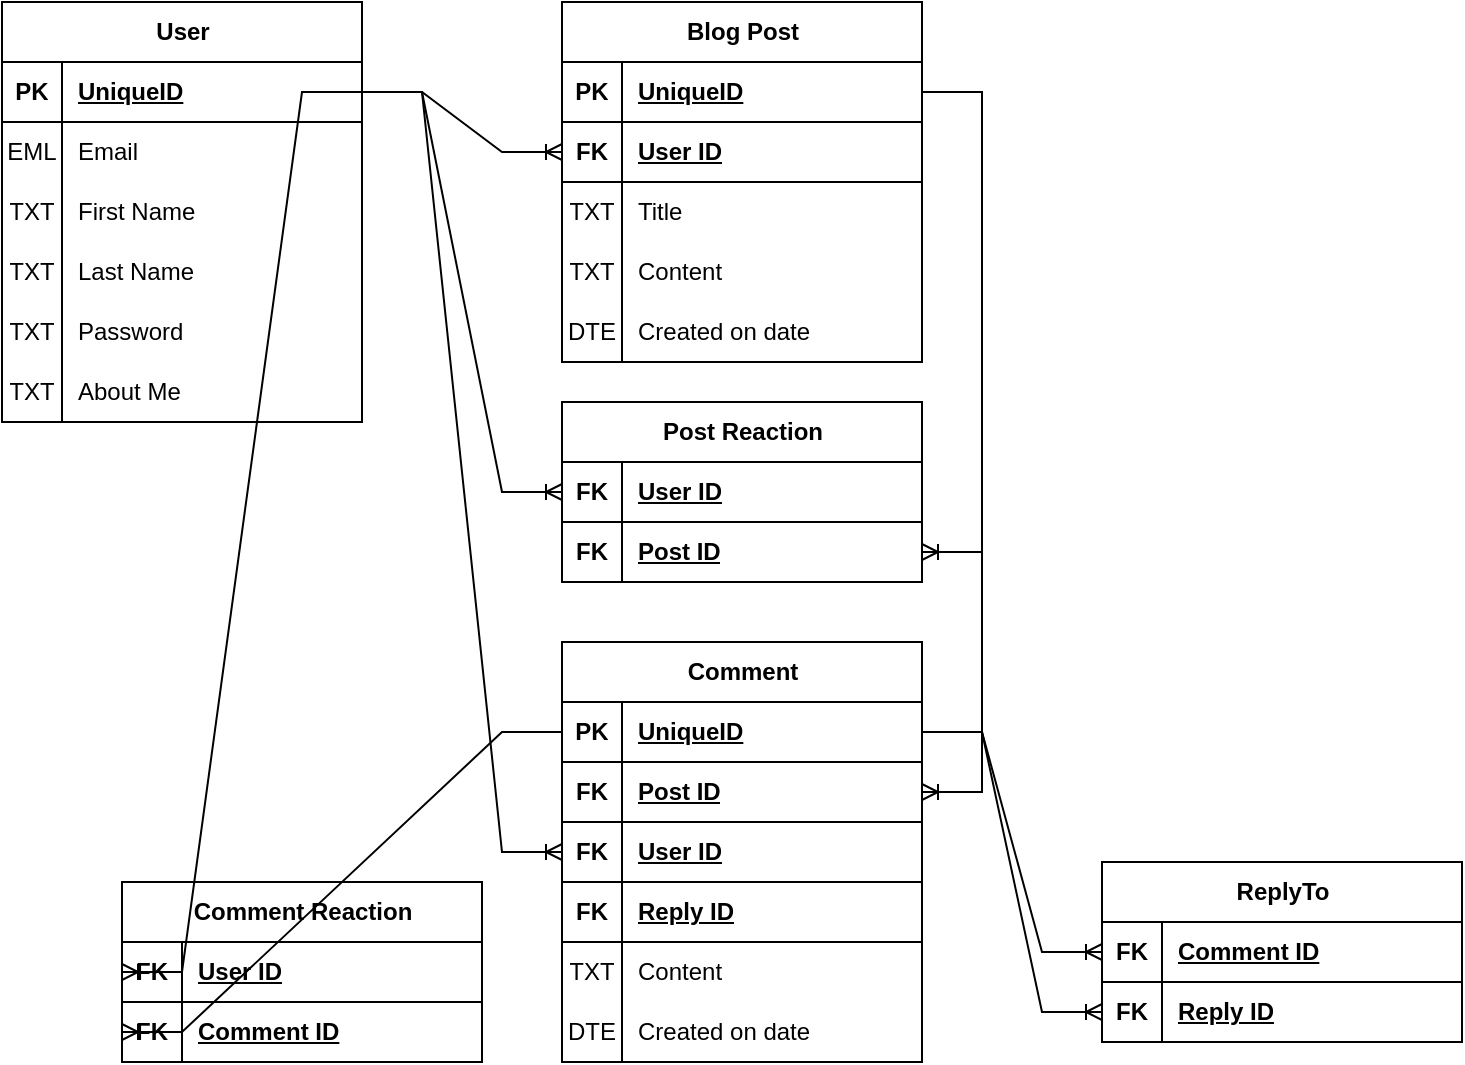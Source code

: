 <mxfile version="24.7.7">
  <diagram name="Page-1" id="6Ej_AQ8_3pOMOKtzY6RL">
    <mxGraphModel dx="1388" dy="751" grid="1" gridSize="10" guides="1" tooltips="1" connect="1" arrows="1" fold="1" page="1" pageScale="1" pageWidth="850" pageHeight="1100" math="0" shadow="0">
      <root>
        <mxCell id="0" />
        <mxCell id="1" parent="0" />
        <mxCell id="WKR_OnOW2IMjvq4iNrsp-5" value="User" style="shape=table;startSize=30;container=1;collapsible=1;childLayout=tableLayout;fixedRows=1;rowLines=0;fontStyle=1;align=center;resizeLast=1;html=1;" parent="1" vertex="1">
          <mxGeometry x="20" y="10" width="180" height="210" as="geometry" />
        </mxCell>
        <mxCell id="WKR_OnOW2IMjvq4iNrsp-6" value="" style="shape=tableRow;horizontal=0;startSize=0;swimlaneHead=0;swimlaneBody=0;fillColor=none;collapsible=0;dropTarget=0;points=[[0,0.5],[1,0.5]];portConstraint=eastwest;top=0;left=0;right=0;bottom=1;" parent="WKR_OnOW2IMjvq4iNrsp-5" vertex="1">
          <mxGeometry y="30" width="180" height="30" as="geometry" />
        </mxCell>
        <mxCell id="WKR_OnOW2IMjvq4iNrsp-7" value="PK" style="shape=partialRectangle;connectable=0;fillColor=none;top=0;left=0;bottom=0;right=0;fontStyle=1;overflow=hidden;whiteSpace=wrap;html=1;" parent="WKR_OnOW2IMjvq4iNrsp-6" vertex="1">
          <mxGeometry width="30" height="30" as="geometry">
            <mxRectangle width="30" height="30" as="alternateBounds" />
          </mxGeometry>
        </mxCell>
        <mxCell id="WKR_OnOW2IMjvq4iNrsp-8" value="UniqueID" style="shape=partialRectangle;connectable=0;fillColor=none;top=0;left=0;bottom=0;right=0;align=left;spacingLeft=6;fontStyle=5;overflow=hidden;whiteSpace=wrap;html=1;" parent="WKR_OnOW2IMjvq4iNrsp-6" vertex="1">
          <mxGeometry x="30" width="150" height="30" as="geometry">
            <mxRectangle width="150" height="30" as="alternateBounds" />
          </mxGeometry>
        </mxCell>
        <mxCell id="WKR_OnOW2IMjvq4iNrsp-9" value="" style="shape=tableRow;horizontal=0;startSize=0;swimlaneHead=0;swimlaneBody=0;fillColor=none;collapsible=0;dropTarget=0;points=[[0,0.5],[1,0.5]];portConstraint=eastwest;top=0;left=0;right=0;bottom=0;" parent="WKR_OnOW2IMjvq4iNrsp-5" vertex="1">
          <mxGeometry y="60" width="180" height="30" as="geometry" />
        </mxCell>
        <mxCell id="WKR_OnOW2IMjvq4iNrsp-10" value="EML" style="shape=partialRectangle;connectable=0;fillColor=none;top=0;left=0;bottom=0;right=0;editable=1;overflow=hidden;whiteSpace=wrap;html=1;" parent="WKR_OnOW2IMjvq4iNrsp-9" vertex="1">
          <mxGeometry width="30" height="30" as="geometry">
            <mxRectangle width="30" height="30" as="alternateBounds" />
          </mxGeometry>
        </mxCell>
        <mxCell id="WKR_OnOW2IMjvq4iNrsp-11" value="Email" style="shape=partialRectangle;connectable=0;fillColor=none;top=0;left=0;bottom=0;right=0;align=left;spacingLeft=6;overflow=hidden;whiteSpace=wrap;html=1;" parent="WKR_OnOW2IMjvq4iNrsp-9" vertex="1">
          <mxGeometry x="30" width="150" height="30" as="geometry">
            <mxRectangle width="150" height="30" as="alternateBounds" />
          </mxGeometry>
        </mxCell>
        <mxCell id="WKR_OnOW2IMjvq4iNrsp-12" value="" style="shape=tableRow;horizontal=0;startSize=0;swimlaneHead=0;swimlaneBody=0;fillColor=none;collapsible=0;dropTarget=0;points=[[0,0.5],[1,0.5]];portConstraint=eastwest;top=0;left=0;right=0;bottom=0;" parent="WKR_OnOW2IMjvq4iNrsp-5" vertex="1">
          <mxGeometry y="90" width="180" height="30" as="geometry" />
        </mxCell>
        <mxCell id="WKR_OnOW2IMjvq4iNrsp-13" value="TXT" style="shape=partialRectangle;connectable=0;fillColor=none;top=0;left=0;bottom=0;right=0;editable=1;overflow=hidden;whiteSpace=wrap;html=1;" parent="WKR_OnOW2IMjvq4iNrsp-12" vertex="1">
          <mxGeometry width="30" height="30" as="geometry">
            <mxRectangle width="30" height="30" as="alternateBounds" />
          </mxGeometry>
        </mxCell>
        <mxCell id="WKR_OnOW2IMjvq4iNrsp-14" value="First Name" style="shape=partialRectangle;connectable=0;fillColor=none;top=0;left=0;bottom=0;right=0;align=left;spacingLeft=6;overflow=hidden;whiteSpace=wrap;html=1;" parent="WKR_OnOW2IMjvq4iNrsp-12" vertex="1">
          <mxGeometry x="30" width="150" height="30" as="geometry">
            <mxRectangle width="150" height="30" as="alternateBounds" />
          </mxGeometry>
        </mxCell>
        <mxCell id="WKR_OnOW2IMjvq4iNrsp-15" value="" style="shape=tableRow;horizontal=0;startSize=0;swimlaneHead=0;swimlaneBody=0;fillColor=none;collapsible=0;dropTarget=0;points=[[0,0.5],[1,0.5]];portConstraint=eastwest;top=0;left=0;right=0;bottom=0;" parent="WKR_OnOW2IMjvq4iNrsp-5" vertex="1">
          <mxGeometry y="120" width="180" height="30" as="geometry" />
        </mxCell>
        <mxCell id="WKR_OnOW2IMjvq4iNrsp-16" value="TXT" style="shape=partialRectangle;connectable=0;fillColor=none;top=0;left=0;bottom=0;right=0;editable=1;overflow=hidden;whiteSpace=wrap;html=1;" parent="WKR_OnOW2IMjvq4iNrsp-15" vertex="1">
          <mxGeometry width="30" height="30" as="geometry">
            <mxRectangle width="30" height="30" as="alternateBounds" />
          </mxGeometry>
        </mxCell>
        <mxCell id="WKR_OnOW2IMjvq4iNrsp-17" value="Last Name" style="shape=partialRectangle;connectable=0;fillColor=none;top=0;left=0;bottom=0;right=0;align=left;spacingLeft=6;overflow=hidden;whiteSpace=wrap;html=1;" parent="WKR_OnOW2IMjvq4iNrsp-15" vertex="1">
          <mxGeometry x="30" width="150" height="30" as="geometry">
            <mxRectangle width="150" height="30" as="alternateBounds" />
          </mxGeometry>
        </mxCell>
        <mxCell id="WKR_OnOW2IMjvq4iNrsp-18" value="" style="shape=tableRow;horizontal=0;startSize=0;swimlaneHead=0;swimlaneBody=0;fillColor=none;collapsible=0;dropTarget=0;points=[[0,0.5],[1,0.5]];portConstraint=eastwest;top=0;left=0;right=0;bottom=0;" parent="WKR_OnOW2IMjvq4iNrsp-5" vertex="1">
          <mxGeometry y="150" width="180" height="30" as="geometry" />
        </mxCell>
        <mxCell id="WKR_OnOW2IMjvq4iNrsp-19" value="TXT" style="shape=partialRectangle;connectable=0;fillColor=none;top=0;left=0;bottom=0;right=0;editable=1;overflow=hidden;whiteSpace=wrap;html=1;" parent="WKR_OnOW2IMjvq4iNrsp-18" vertex="1">
          <mxGeometry width="30" height="30" as="geometry">
            <mxRectangle width="30" height="30" as="alternateBounds" />
          </mxGeometry>
        </mxCell>
        <mxCell id="WKR_OnOW2IMjvq4iNrsp-20" value="Password" style="shape=partialRectangle;connectable=0;fillColor=none;top=0;left=0;bottom=0;right=0;align=left;spacingLeft=6;overflow=hidden;whiteSpace=wrap;html=1;" parent="WKR_OnOW2IMjvq4iNrsp-18" vertex="1">
          <mxGeometry x="30" width="150" height="30" as="geometry">
            <mxRectangle width="150" height="30" as="alternateBounds" />
          </mxGeometry>
        </mxCell>
        <mxCell id="WKR_OnOW2IMjvq4iNrsp-21" value="" style="shape=tableRow;horizontal=0;startSize=0;swimlaneHead=0;swimlaneBody=0;fillColor=none;collapsible=0;dropTarget=0;points=[[0,0.5],[1,0.5]];portConstraint=eastwest;top=0;left=0;right=0;bottom=0;" parent="WKR_OnOW2IMjvq4iNrsp-5" vertex="1">
          <mxGeometry y="180" width="180" height="30" as="geometry" />
        </mxCell>
        <mxCell id="WKR_OnOW2IMjvq4iNrsp-22" value="TXT" style="shape=partialRectangle;connectable=0;fillColor=none;top=0;left=0;bottom=0;right=0;editable=1;overflow=hidden;whiteSpace=wrap;html=1;" parent="WKR_OnOW2IMjvq4iNrsp-21" vertex="1">
          <mxGeometry width="30" height="30" as="geometry">
            <mxRectangle width="30" height="30" as="alternateBounds" />
          </mxGeometry>
        </mxCell>
        <mxCell id="WKR_OnOW2IMjvq4iNrsp-23" value="About Me" style="shape=partialRectangle;connectable=0;fillColor=none;top=0;left=0;bottom=0;right=0;align=left;spacingLeft=6;overflow=hidden;whiteSpace=wrap;html=1;" parent="WKR_OnOW2IMjvq4iNrsp-21" vertex="1">
          <mxGeometry x="30" width="150" height="30" as="geometry">
            <mxRectangle width="150" height="30" as="alternateBounds" />
          </mxGeometry>
        </mxCell>
        <mxCell id="WKR_OnOW2IMjvq4iNrsp-24" value="Blog Post" style="shape=table;startSize=30;container=1;collapsible=1;childLayout=tableLayout;fixedRows=1;rowLines=0;fontStyle=1;align=center;resizeLast=1;html=1;" parent="1" vertex="1">
          <mxGeometry x="300" y="10" width="180" height="180" as="geometry" />
        </mxCell>
        <mxCell id="WKR_OnOW2IMjvq4iNrsp-25" value="" style="shape=tableRow;horizontal=0;startSize=0;swimlaneHead=0;swimlaneBody=0;fillColor=none;collapsible=0;dropTarget=0;points=[[0,0.5],[1,0.5]];portConstraint=eastwest;top=0;left=0;right=0;bottom=1;" parent="WKR_OnOW2IMjvq4iNrsp-24" vertex="1">
          <mxGeometry y="30" width="180" height="30" as="geometry" />
        </mxCell>
        <mxCell id="WKR_OnOW2IMjvq4iNrsp-26" value="PK" style="shape=partialRectangle;connectable=0;fillColor=none;top=0;left=0;bottom=0;right=0;fontStyle=1;overflow=hidden;whiteSpace=wrap;html=1;" parent="WKR_OnOW2IMjvq4iNrsp-25" vertex="1">
          <mxGeometry width="30" height="30" as="geometry">
            <mxRectangle width="30" height="30" as="alternateBounds" />
          </mxGeometry>
        </mxCell>
        <mxCell id="WKR_OnOW2IMjvq4iNrsp-27" value="UniqueID" style="shape=partialRectangle;connectable=0;fillColor=none;top=0;left=0;bottom=0;right=0;align=left;spacingLeft=6;fontStyle=5;overflow=hidden;whiteSpace=wrap;html=1;" parent="WKR_OnOW2IMjvq4iNrsp-25" vertex="1">
          <mxGeometry x="30" width="150" height="30" as="geometry">
            <mxRectangle width="150" height="30" as="alternateBounds" />
          </mxGeometry>
        </mxCell>
        <mxCell id="WKR_OnOW2IMjvq4iNrsp-37" value="" style="shape=tableRow;horizontal=0;startSize=0;swimlaneHead=0;swimlaneBody=0;fillColor=none;collapsible=0;dropTarget=0;points=[[0,0.5],[1,0.5]];portConstraint=eastwest;top=0;left=0;right=0;bottom=1;" parent="WKR_OnOW2IMjvq4iNrsp-24" vertex="1">
          <mxGeometry y="60" width="180" height="30" as="geometry" />
        </mxCell>
        <mxCell id="WKR_OnOW2IMjvq4iNrsp-38" value="FK" style="shape=partialRectangle;connectable=0;fillColor=none;top=0;left=0;bottom=0;right=0;fontStyle=1;overflow=hidden;whiteSpace=wrap;html=1;" parent="WKR_OnOW2IMjvq4iNrsp-37" vertex="1">
          <mxGeometry width="30" height="30" as="geometry">
            <mxRectangle width="30" height="30" as="alternateBounds" />
          </mxGeometry>
        </mxCell>
        <mxCell id="WKR_OnOW2IMjvq4iNrsp-39" value="User ID" style="shape=partialRectangle;connectable=0;fillColor=none;top=0;left=0;bottom=0;right=0;align=left;spacingLeft=6;fontStyle=5;overflow=hidden;whiteSpace=wrap;html=1;" parent="WKR_OnOW2IMjvq4iNrsp-37" vertex="1">
          <mxGeometry x="30" width="150" height="30" as="geometry">
            <mxRectangle width="150" height="30" as="alternateBounds" />
          </mxGeometry>
        </mxCell>
        <mxCell id="WKR_OnOW2IMjvq4iNrsp-28" value="" style="shape=tableRow;horizontal=0;startSize=0;swimlaneHead=0;swimlaneBody=0;fillColor=none;collapsible=0;dropTarget=0;points=[[0,0.5],[1,0.5]];portConstraint=eastwest;top=0;left=0;right=0;bottom=0;" parent="WKR_OnOW2IMjvq4iNrsp-24" vertex="1">
          <mxGeometry y="90" width="180" height="30" as="geometry" />
        </mxCell>
        <mxCell id="WKR_OnOW2IMjvq4iNrsp-29" value="TXT" style="shape=partialRectangle;connectable=0;fillColor=none;top=0;left=0;bottom=0;right=0;editable=1;overflow=hidden;whiteSpace=wrap;html=1;" parent="WKR_OnOW2IMjvq4iNrsp-28" vertex="1">
          <mxGeometry width="30" height="30" as="geometry">
            <mxRectangle width="30" height="30" as="alternateBounds" />
          </mxGeometry>
        </mxCell>
        <mxCell id="WKR_OnOW2IMjvq4iNrsp-30" value="Title" style="shape=partialRectangle;connectable=0;fillColor=none;top=0;left=0;bottom=0;right=0;align=left;spacingLeft=6;overflow=hidden;whiteSpace=wrap;html=1;" parent="WKR_OnOW2IMjvq4iNrsp-28" vertex="1">
          <mxGeometry x="30" width="150" height="30" as="geometry">
            <mxRectangle width="150" height="30" as="alternateBounds" />
          </mxGeometry>
        </mxCell>
        <mxCell id="WKR_OnOW2IMjvq4iNrsp-31" value="" style="shape=tableRow;horizontal=0;startSize=0;swimlaneHead=0;swimlaneBody=0;fillColor=none;collapsible=0;dropTarget=0;points=[[0,0.5],[1,0.5]];portConstraint=eastwest;top=0;left=0;right=0;bottom=0;" parent="WKR_OnOW2IMjvq4iNrsp-24" vertex="1">
          <mxGeometry y="120" width="180" height="30" as="geometry" />
        </mxCell>
        <mxCell id="WKR_OnOW2IMjvq4iNrsp-32" value="TXT" style="shape=partialRectangle;connectable=0;fillColor=none;top=0;left=0;bottom=0;right=0;editable=1;overflow=hidden;whiteSpace=wrap;html=1;" parent="WKR_OnOW2IMjvq4iNrsp-31" vertex="1">
          <mxGeometry width="30" height="30" as="geometry">
            <mxRectangle width="30" height="30" as="alternateBounds" />
          </mxGeometry>
        </mxCell>
        <mxCell id="WKR_OnOW2IMjvq4iNrsp-33" value="Content" style="shape=partialRectangle;connectable=0;fillColor=none;top=0;left=0;bottom=0;right=0;align=left;spacingLeft=6;overflow=hidden;whiteSpace=wrap;html=1;" parent="WKR_OnOW2IMjvq4iNrsp-31" vertex="1">
          <mxGeometry x="30" width="150" height="30" as="geometry">
            <mxRectangle width="150" height="30" as="alternateBounds" />
          </mxGeometry>
        </mxCell>
        <mxCell id="WKR_OnOW2IMjvq4iNrsp-54" value="" style="shape=tableRow;horizontal=0;startSize=0;swimlaneHead=0;swimlaneBody=0;fillColor=none;collapsible=0;dropTarget=0;points=[[0,0.5],[1,0.5]];portConstraint=eastwest;top=0;left=0;right=0;bottom=0;" parent="WKR_OnOW2IMjvq4iNrsp-24" vertex="1">
          <mxGeometry y="150" width="180" height="30" as="geometry" />
        </mxCell>
        <mxCell id="WKR_OnOW2IMjvq4iNrsp-55" value="DTE" style="shape=partialRectangle;connectable=0;fillColor=none;top=0;left=0;bottom=0;right=0;editable=1;overflow=hidden;whiteSpace=wrap;html=1;" parent="WKR_OnOW2IMjvq4iNrsp-54" vertex="1">
          <mxGeometry width="30" height="30" as="geometry">
            <mxRectangle width="30" height="30" as="alternateBounds" />
          </mxGeometry>
        </mxCell>
        <mxCell id="WKR_OnOW2IMjvq4iNrsp-56" value="Created on date" style="shape=partialRectangle;connectable=0;fillColor=none;top=0;left=0;bottom=0;right=0;align=left;spacingLeft=6;overflow=hidden;whiteSpace=wrap;html=1;" parent="WKR_OnOW2IMjvq4iNrsp-54" vertex="1">
          <mxGeometry x="30" width="150" height="30" as="geometry">
            <mxRectangle width="150" height="30" as="alternateBounds" />
          </mxGeometry>
        </mxCell>
        <mxCell id="WKR_OnOW2IMjvq4iNrsp-40" value="" style="edgeStyle=entityRelationEdgeStyle;fontSize=12;html=1;endArrow=ERoneToMany;rounded=0;entryX=0;entryY=0.5;entryDx=0;entryDy=0;" parent="1" source="WKR_OnOW2IMjvq4iNrsp-6" target="WKR_OnOW2IMjvq4iNrsp-37" edge="1">
          <mxGeometry width="100" height="100" relative="1" as="geometry">
            <mxPoint x="210" y="170" as="sourcePoint" />
            <mxPoint x="310" y="70" as="targetPoint" />
          </mxGeometry>
        </mxCell>
        <mxCell id="WKR_OnOW2IMjvq4iNrsp-57" value="Comment" style="shape=table;startSize=30;container=1;collapsible=1;childLayout=tableLayout;fixedRows=1;rowLines=0;fontStyle=1;align=center;resizeLast=1;html=1;" parent="1" vertex="1">
          <mxGeometry x="300" y="330" width="180" height="210" as="geometry" />
        </mxCell>
        <mxCell id="WKR_OnOW2IMjvq4iNrsp-58" value="" style="shape=tableRow;horizontal=0;startSize=0;swimlaneHead=0;swimlaneBody=0;fillColor=none;collapsible=0;dropTarget=0;points=[[0,0.5],[1,0.5]];portConstraint=eastwest;top=0;left=0;right=0;bottom=1;" parent="WKR_OnOW2IMjvq4iNrsp-57" vertex="1">
          <mxGeometry y="30" width="180" height="30" as="geometry" />
        </mxCell>
        <mxCell id="WKR_OnOW2IMjvq4iNrsp-59" value="PK" style="shape=partialRectangle;connectable=0;fillColor=none;top=0;left=0;bottom=0;right=0;fontStyle=1;overflow=hidden;whiteSpace=wrap;html=1;" parent="WKR_OnOW2IMjvq4iNrsp-58" vertex="1">
          <mxGeometry width="30" height="30" as="geometry">
            <mxRectangle width="30" height="30" as="alternateBounds" />
          </mxGeometry>
        </mxCell>
        <mxCell id="WKR_OnOW2IMjvq4iNrsp-60" value="UniqueID" style="shape=partialRectangle;connectable=0;fillColor=none;top=0;left=0;bottom=0;right=0;align=left;spacingLeft=6;fontStyle=5;overflow=hidden;whiteSpace=wrap;html=1;" parent="WKR_OnOW2IMjvq4iNrsp-58" vertex="1">
          <mxGeometry x="30" width="150" height="30" as="geometry">
            <mxRectangle width="150" height="30" as="alternateBounds" />
          </mxGeometry>
        </mxCell>
        <mxCell id="WKR_OnOW2IMjvq4iNrsp-72" value="" style="shape=tableRow;horizontal=0;startSize=0;swimlaneHead=0;swimlaneBody=0;fillColor=none;collapsible=0;dropTarget=0;points=[[0,0.5],[1,0.5]];portConstraint=eastwest;top=0;left=0;right=0;bottom=1;" parent="WKR_OnOW2IMjvq4iNrsp-57" vertex="1">
          <mxGeometry y="60" width="180" height="30" as="geometry" />
        </mxCell>
        <mxCell id="WKR_OnOW2IMjvq4iNrsp-73" value="&lt;div&gt;FK&lt;/div&gt;" style="shape=partialRectangle;connectable=0;fillColor=none;top=0;left=0;bottom=0;right=0;fontStyle=1;overflow=hidden;whiteSpace=wrap;html=1;" parent="WKR_OnOW2IMjvq4iNrsp-72" vertex="1">
          <mxGeometry width="30" height="30" as="geometry">
            <mxRectangle width="30" height="30" as="alternateBounds" />
          </mxGeometry>
        </mxCell>
        <mxCell id="WKR_OnOW2IMjvq4iNrsp-74" value="Post ID" style="shape=partialRectangle;connectable=0;fillColor=none;top=0;left=0;bottom=0;right=0;align=left;spacingLeft=6;fontStyle=5;overflow=hidden;whiteSpace=wrap;html=1;" parent="WKR_OnOW2IMjvq4iNrsp-72" vertex="1">
          <mxGeometry x="30" width="150" height="30" as="geometry">
            <mxRectangle width="150" height="30" as="alternateBounds" />
          </mxGeometry>
        </mxCell>
        <mxCell id="WKR_OnOW2IMjvq4iNrsp-75" value="" style="shape=tableRow;horizontal=0;startSize=0;swimlaneHead=0;swimlaneBody=0;fillColor=none;collapsible=0;dropTarget=0;points=[[0,0.5],[1,0.5]];portConstraint=eastwest;top=0;left=0;right=0;bottom=1;" parent="WKR_OnOW2IMjvq4iNrsp-57" vertex="1">
          <mxGeometry y="90" width="180" height="30" as="geometry" />
        </mxCell>
        <mxCell id="WKR_OnOW2IMjvq4iNrsp-76" value="&lt;div&gt;FK&lt;/div&gt;" style="shape=partialRectangle;connectable=0;fillColor=none;top=0;left=0;bottom=0;right=0;fontStyle=1;overflow=hidden;whiteSpace=wrap;html=1;" parent="WKR_OnOW2IMjvq4iNrsp-75" vertex="1">
          <mxGeometry width="30" height="30" as="geometry">
            <mxRectangle width="30" height="30" as="alternateBounds" />
          </mxGeometry>
        </mxCell>
        <mxCell id="WKR_OnOW2IMjvq4iNrsp-77" value="User ID" style="shape=partialRectangle;connectable=0;fillColor=none;top=0;left=0;bottom=0;right=0;align=left;spacingLeft=6;fontStyle=5;overflow=hidden;whiteSpace=wrap;html=1;" parent="WKR_OnOW2IMjvq4iNrsp-75" vertex="1">
          <mxGeometry x="30" width="150" height="30" as="geometry">
            <mxRectangle width="150" height="30" as="alternateBounds" />
          </mxGeometry>
        </mxCell>
        <mxCell id="WKR_OnOW2IMjvq4iNrsp-96" value="" style="shape=tableRow;horizontal=0;startSize=0;swimlaneHead=0;swimlaneBody=0;fillColor=none;collapsible=0;dropTarget=0;points=[[0,0.5],[1,0.5]];portConstraint=eastwest;top=0;left=0;right=0;bottom=1;" parent="WKR_OnOW2IMjvq4iNrsp-57" vertex="1">
          <mxGeometry y="120" width="180" height="30" as="geometry" />
        </mxCell>
        <mxCell id="WKR_OnOW2IMjvq4iNrsp-97" value="&lt;div&gt;FK&lt;/div&gt;" style="shape=partialRectangle;connectable=0;fillColor=none;top=0;left=0;bottom=0;right=0;fontStyle=1;overflow=hidden;whiteSpace=wrap;html=1;" parent="WKR_OnOW2IMjvq4iNrsp-96" vertex="1">
          <mxGeometry width="30" height="30" as="geometry">
            <mxRectangle width="30" height="30" as="alternateBounds" />
          </mxGeometry>
        </mxCell>
        <mxCell id="WKR_OnOW2IMjvq4iNrsp-98" value="Reply ID" style="shape=partialRectangle;connectable=0;fillColor=none;top=0;left=0;bottom=0;right=0;align=left;spacingLeft=6;fontStyle=5;overflow=hidden;whiteSpace=wrap;html=1;" parent="WKR_OnOW2IMjvq4iNrsp-96" vertex="1">
          <mxGeometry x="30" width="150" height="30" as="geometry">
            <mxRectangle width="150" height="30" as="alternateBounds" />
          </mxGeometry>
        </mxCell>
        <mxCell id="WKR_OnOW2IMjvq4iNrsp-61" value="" style="shape=tableRow;horizontal=0;startSize=0;swimlaneHead=0;swimlaneBody=0;fillColor=none;collapsible=0;dropTarget=0;points=[[0,0.5],[1,0.5]];portConstraint=eastwest;top=0;left=0;right=0;bottom=0;" parent="WKR_OnOW2IMjvq4iNrsp-57" vertex="1">
          <mxGeometry y="150" width="180" height="30" as="geometry" />
        </mxCell>
        <mxCell id="WKR_OnOW2IMjvq4iNrsp-62" value="TXT" style="shape=partialRectangle;connectable=0;fillColor=none;top=0;left=0;bottom=0;right=0;editable=1;overflow=hidden;whiteSpace=wrap;html=1;" parent="WKR_OnOW2IMjvq4iNrsp-61" vertex="1">
          <mxGeometry width="30" height="30" as="geometry">
            <mxRectangle width="30" height="30" as="alternateBounds" />
          </mxGeometry>
        </mxCell>
        <mxCell id="WKR_OnOW2IMjvq4iNrsp-63" value="Content" style="shape=partialRectangle;connectable=0;fillColor=none;top=0;left=0;bottom=0;right=0;align=left;spacingLeft=6;overflow=hidden;whiteSpace=wrap;html=1;" parent="WKR_OnOW2IMjvq4iNrsp-61" vertex="1">
          <mxGeometry x="30" width="150" height="30" as="geometry">
            <mxRectangle width="150" height="30" as="alternateBounds" />
          </mxGeometry>
        </mxCell>
        <mxCell id="WKR_OnOW2IMjvq4iNrsp-64" value="" style="shape=tableRow;horizontal=0;startSize=0;swimlaneHead=0;swimlaneBody=0;fillColor=none;collapsible=0;dropTarget=0;points=[[0,0.5],[1,0.5]];portConstraint=eastwest;top=0;left=0;right=0;bottom=0;" parent="WKR_OnOW2IMjvq4iNrsp-57" vertex="1">
          <mxGeometry y="180" width="180" height="30" as="geometry" />
        </mxCell>
        <mxCell id="WKR_OnOW2IMjvq4iNrsp-65" value="DTE" style="shape=partialRectangle;connectable=0;fillColor=none;top=0;left=0;bottom=0;right=0;editable=1;overflow=hidden;whiteSpace=wrap;html=1;" parent="WKR_OnOW2IMjvq4iNrsp-64" vertex="1">
          <mxGeometry width="30" height="30" as="geometry">
            <mxRectangle width="30" height="30" as="alternateBounds" />
          </mxGeometry>
        </mxCell>
        <mxCell id="WKR_OnOW2IMjvq4iNrsp-66" value="Created on date" style="shape=partialRectangle;connectable=0;fillColor=none;top=0;left=0;bottom=0;right=0;align=left;spacingLeft=6;overflow=hidden;whiteSpace=wrap;html=1;" parent="WKR_OnOW2IMjvq4iNrsp-64" vertex="1">
          <mxGeometry x="30" width="150" height="30" as="geometry">
            <mxRectangle width="150" height="30" as="alternateBounds" />
          </mxGeometry>
        </mxCell>
        <mxCell id="WKR_OnOW2IMjvq4iNrsp-71" value="" style="edgeStyle=entityRelationEdgeStyle;fontSize=12;html=1;endArrow=ERoneToMany;rounded=0;entryX=0;entryY=0.5;entryDx=0;entryDy=0;exitX=1;exitY=0.5;exitDx=0;exitDy=0;" parent="1" source="WKR_OnOW2IMjvq4iNrsp-6" target="WKR_OnOW2IMjvq4iNrsp-75" edge="1">
          <mxGeometry width="100" height="100" relative="1" as="geometry">
            <mxPoint x="210" y="65" as="sourcePoint" />
            <mxPoint x="310" y="95" as="targetPoint" />
          </mxGeometry>
        </mxCell>
        <mxCell id="WKR_OnOW2IMjvq4iNrsp-78" value="" style="edgeStyle=entityRelationEdgeStyle;fontSize=12;html=1;endArrow=ERoneToMany;rounded=0;entryX=1;entryY=0.5;entryDx=0;entryDy=0;" parent="1" source="WKR_OnOW2IMjvq4iNrsp-25" target="WKR_OnOW2IMjvq4iNrsp-72" edge="1">
          <mxGeometry width="100" height="100" relative="1" as="geometry">
            <mxPoint x="210" y="65" as="sourcePoint" />
            <mxPoint x="310" y="345" as="targetPoint" />
          </mxGeometry>
        </mxCell>
        <mxCell id="WKR_OnOW2IMjvq4iNrsp-79" value="ReplyTo" style="shape=table;startSize=30;container=1;collapsible=1;childLayout=tableLayout;fixedRows=1;rowLines=0;fontStyle=1;align=center;resizeLast=1;html=1;" parent="1" vertex="1">
          <mxGeometry x="570" y="440" width="180" height="90" as="geometry" />
        </mxCell>
        <mxCell id="WKR_OnOW2IMjvq4iNrsp-80" value="" style="shape=tableRow;horizontal=0;startSize=0;swimlaneHead=0;swimlaneBody=0;fillColor=none;collapsible=0;dropTarget=0;points=[[0,0.5],[1,0.5]];portConstraint=eastwest;top=0;left=0;right=0;bottom=1;" parent="WKR_OnOW2IMjvq4iNrsp-79" vertex="1">
          <mxGeometry y="30" width="180" height="30" as="geometry" />
        </mxCell>
        <mxCell id="WKR_OnOW2IMjvq4iNrsp-81" value="FK" style="shape=partialRectangle;connectable=0;fillColor=none;top=0;left=0;bottom=0;right=0;fontStyle=1;overflow=hidden;whiteSpace=wrap;html=1;" parent="WKR_OnOW2IMjvq4iNrsp-80" vertex="1">
          <mxGeometry width="30" height="30" as="geometry">
            <mxRectangle width="30" height="30" as="alternateBounds" />
          </mxGeometry>
        </mxCell>
        <mxCell id="WKR_OnOW2IMjvq4iNrsp-82" value="Comment ID" style="shape=partialRectangle;connectable=0;fillColor=none;top=0;left=0;bottom=0;right=0;align=left;spacingLeft=6;fontStyle=5;overflow=hidden;whiteSpace=wrap;html=1;" parent="WKR_OnOW2IMjvq4iNrsp-80" vertex="1">
          <mxGeometry x="30" width="150" height="30" as="geometry">
            <mxRectangle width="150" height="30" as="alternateBounds" />
          </mxGeometry>
        </mxCell>
        <mxCell id="WKR_OnOW2IMjvq4iNrsp-83" value="" style="shape=tableRow;horizontal=0;startSize=0;swimlaneHead=0;swimlaneBody=0;fillColor=none;collapsible=0;dropTarget=0;points=[[0,0.5],[1,0.5]];portConstraint=eastwest;top=0;left=0;right=0;bottom=1;" parent="WKR_OnOW2IMjvq4iNrsp-79" vertex="1">
          <mxGeometry y="60" width="180" height="30" as="geometry" />
        </mxCell>
        <mxCell id="WKR_OnOW2IMjvq4iNrsp-84" value="&lt;div&gt;FK&lt;/div&gt;" style="shape=partialRectangle;connectable=0;fillColor=none;top=0;left=0;bottom=0;right=0;fontStyle=1;overflow=hidden;whiteSpace=wrap;html=1;" parent="WKR_OnOW2IMjvq4iNrsp-83" vertex="1">
          <mxGeometry width="30" height="30" as="geometry">
            <mxRectangle width="30" height="30" as="alternateBounds" />
          </mxGeometry>
        </mxCell>
        <mxCell id="WKR_OnOW2IMjvq4iNrsp-85" value="Reply ID" style="shape=partialRectangle;connectable=0;fillColor=none;top=0;left=0;bottom=0;right=0;align=left;spacingLeft=6;fontStyle=5;overflow=hidden;whiteSpace=wrap;html=1;" parent="WKR_OnOW2IMjvq4iNrsp-83" vertex="1">
          <mxGeometry x="30" width="150" height="30" as="geometry">
            <mxRectangle width="150" height="30" as="alternateBounds" />
          </mxGeometry>
        </mxCell>
        <mxCell id="WKR_OnOW2IMjvq4iNrsp-102" value="" style="edgeStyle=entityRelationEdgeStyle;fontSize=12;html=1;endArrow=ERoneToMany;rounded=0;entryX=0;entryY=0.5;entryDx=0;entryDy=0;exitX=1;exitY=0.5;exitDx=0;exitDy=0;" parent="1" source="WKR_OnOW2IMjvq4iNrsp-58" target="WKR_OnOW2IMjvq4iNrsp-80" edge="1">
          <mxGeometry width="100" height="100" relative="1" as="geometry">
            <mxPoint x="480" y="480" as="sourcePoint" />
            <mxPoint x="570" y="575" as="targetPoint" />
          </mxGeometry>
        </mxCell>
        <mxCell id="Dh810NmOyoBy1lU8kt5w-1" value="Comment Reaction" style="shape=table;startSize=30;container=1;collapsible=1;childLayout=tableLayout;fixedRows=1;rowLines=0;fontStyle=1;align=center;resizeLast=1;html=1;" vertex="1" parent="1">
          <mxGeometry x="80" y="450" width="180" height="90" as="geometry" />
        </mxCell>
        <mxCell id="Dh810NmOyoBy1lU8kt5w-2" value="" style="shape=tableRow;horizontal=0;startSize=0;swimlaneHead=0;swimlaneBody=0;fillColor=none;collapsible=0;dropTarget=0;points=[[0,0.5],[1,0.5]];portConstraint=eastwest;top=0;left=0;right=0;bottom=1;" vertex="1" parent="Dh810NmOyoBy1lU8kt5w-1">
          <mxGeometry y="30" width="180" height="30" as="geometry" />
        </mxCell>
        <mxCell id="Dh810NmOyoBy1lU8kt5w-3" value="FK" style="shape=partialRectangle;connectable=0;fillColor=none;top=0;left=0;bottom=0;right=0;fontStyle=1;overflow=hidden;whiteSpace=wrap;html=1;" vertex="1" parent="Dh810NmOyoBy1lU8kt5w-2">
          <mxGeometry width="30" height="30" as="geometry">
            <mxRectangle width="30" height="30" as="alternateBounds" />
          </mxGeometry>
        </mxCell>
        <mxCell id="Dh810NmOyoBy1lU8kt5w-4" value="User ID" style="shape=partialRectangle;connectable=0;fillColor=none;top=0;left=0;bottom=0;right=0;align=left;spacingLeft=6;fontStyle=5;overflow=hidden;whiteSpace=wrap;html=1;" vertex="1" parent="Dh810NmOyoBy1lU8kt5w-2">
          <mxGeometry x="30" width="150" height="30" as="geometry">
            <mxRectangle width="150" height="30" as="alternateBounds" />
          </mxGeometry>
        </mxCell>
        <mxCell id="Dh810NmOyoBy1lU8kt5w-5" value="" style="shape=tableRow;horizontal=0;startSize=0;swimlaneHead=0;swimlaneBody=0;fillColor=none;collapsible=0;dropTarget=0;points=[[0,0.5],[1,0.5]];portConstraint=eastwest;top=0;left=0;right=0;bottom=1;" vertex="1" parent="Dh810NmOyoBy1lU8kt5w-1">
          <mxGeometry y="60" width="180" height="30" as="geometry" />
        </mxCell>
        <mxCell id="Dh810NmOyoBy1lU8kt5w-6" value="&lt;div&gt;FK&lt;/div&gt;" style="shape=partialRectangle;connectable=0;fillColor=none;top=0;left=0;bottom=0;right=0;fontStyle=1;overflow=hidden;whiteSpace=wrap;html=1;" vertex="1" parent="Dh810NmOyoBy1lU8kt5w-5">
          <mxGeometry width="30" height="30" as="geometry">
            <mxRectangle width="30" height="30" as="alternateBounds" />
          </mxGeometry>
        </mxCell>
        <mxCell id="Dh810NmOyoBy1lU8kt5w-7" value="Comment ID" style="shape=partialRectangle;connectable=0;fillColor=none;top=0;left=0;bottom=0;right=0;align=left;spacingLeft=6;fontStyle=5;overflow=hidden;whiteSpace=wrap;html=1;" vertex="1" parent="Dh810NmOyoBy1lU8kt5w-5">
          <mxGeometry x="30" width="150" height="30" as="geometry">
            <mxRectangle width="150" height="30" as="alternateBounds" />
          </mxGeometry>
        </mxCell>
        <mxCell id="Dh810NmOyoBy1lU8kt5w-20" value="Post Reaction" style="shape=table;startSize=30;container=1;collapsible=1;childLayout=tableLayout;fixedRows=1;rowLines=0;fontStyle=1;align=center;resizeLast=1;html=1;" vertex="1" parent="1">
          <mxGeometry x="300" y="210" width="180" height="90" as="geometry" />
        </mxCell>
        <mxCell id="Dh810NmOyoBy1lU8kt5w-21" value="" style="shape=tableRow;horizontal=0;startSize=0;swimlaneHead=0;swimlaneBody=0;fillColor=none;collapsible=0;dropTarget=0;points=[[0,0.5],[1,0.5]];portConstraint=eastwest;top=0;left=0;right=0;bottom=1;" vertex="1" parent="Dh810NmOyoBy1lU8kt5w-20">
          <mxGeometry y="30" width="180" height="30" as="geometry" />
        </mxCell>
        <mxCell id="Dh810NmOyoBy1lU8kt5w-22" value="FK" style="shape=partialRectangle;connectable=0;fillColor=none;top=0;left=0;bottom=0;right=0;fontStyle=1;overflow=hidden;whiteSpace=wrap;html=1;" vertex="1" parent="Dh810NmOyoBy1lU8kt5w-21">
          <mxGeometry width="30" height="30" as="geometry">
            <mxRectangle width="30" height="30" as="alternateBounds" />
          </mxGeometry>
        </mxCell>
        <mxCell id="Dh810NmOyoBy1lU8kt5w-23" value="User ID" style="shape=partialRectangle;connectable=0;fillColor=none;top=0;left=0;bottom=0;right=0;align=left;spacingLeft=6;fontStyle=5;overflow=hidden;whiteSpace=wrap;html=1;" vertex="1" parent="Dh810NmOyoBy1lU8kt5w-21">
          <mxGeometry x="30" width="150" height="30" as="geometry">
            <mxRectangle width="150" height="30" as="alternateBounds" />
          </mxGeometry>
        </mxCell>
        <mxCell id="Dh810NmOyoBy1lU8kt5w-24" value="" style="shape=tableRow;horizontal=0;startSize=0;swimlaneHead=0;swimlaneBody=0;fillColor=none;collapsible=0;dropTarget=0;points=[[0,0.5],[1,0.5]];portConstraint=eastwest;top=0;left=0;right=0;bottom=1;" vertex="1" parent="Dh810NmOyoBy1lU8kt5w-20">
          <mxGeometry y="60" width="180" height="30" as="geometry" />
        </mxCell>
        <mxCell id="Dh810NmOyoBy1lU8kt5w-25" value="&lt;div&gt;FK&lt;/div&gt;" style="shape=partialRectangle;connectable=0;fillColor=none;top=0;left=0;bottom=0;right=0;fontStyle=1;overflow=hidden;whiteSpace=wrap;html=1;" vertex="1" parent="Dh810NmOyoBy1lU8kt5w-24">
          <mxGeometry width="30" height="30" as="geometry">
            <mxRectangle width="30" height="30" as="alternateBounds" />
          </mxGeometry>
        </mxCell>
        <mxCell id="Dh810NmOyoBy1lU8kt5w-26" value="Post ID" style="shape=partialRectangle;connectable=0;fillColor=none;top=0;left=0;bottom=0;right=0;align=left;spacingLeft=6;fontStyle=5;overflow=hidden;whiteSpace=wrap;html=1;" vertex="1" parent="Dh810NmOyoBy1lU8kt5w-24">
          <mxGeometry x="30" width="150" height="30" as="geometry">
            <mxRectangle width="150" height="30" as="alternateBounds" />
          </mxGeometry>
        </mxCell>
        <mxCell id="Dh810NmOyoBy1lU8kt5w-27" value="" style="edgeStyle=entityRelationEdgeStyle;fontSize=12;html=1;endArrow=ERoneToMany;rounded=0;entryX=0;entryY=0.5;entryDx=0;entryDy=0;exitX=1;exitY=0.5;exitDx=0;exitDy=0;" edge="1" parent="1" source="WKR_OnOW2IMjvq4iNrsp-58" target="WKR_OnOW2IMjvq4iNrsp-83">
          <mxGeometry width="100" height="100" relative="1" as="geometry">
            <mxPoint x="490" y="495" as="sourcePoint" />
            <mxPoint x="580" y="495" as="targetPoint" />
          </mxGeometry>
        </mxCell>
        <mxCell id="Dh810NmOyoBy1lU8kt5w-28" value="" style="edgeStyle=entityRelationEdgeStyle;fontSize=12;html=1;endArrow=ERoneToMany;rounded=0;entryX=0;entryY=0.5;entryDx=0;entryDy=0;exitX=1;exitY=0.5;exitDx=0;exitDy=0;" edge="1" parent="1" source="WKR_OnOW2IMjvq4iNrsp-6" target="Dh810NmOyoBy1lU8kt5w-2">
          <mxGeometry width="100" height="100" relative="1" as="geometry">
            <mxPoint x="210" y="65" as="sourcePoint" />
            <mxPoint x="310" y="555" as="targetPoint" />
          </mxGeometry>
        </mxCell>
        <mxCell id="Dh810NmOyoBy1lU8kt5w-29" value="" style="edgeStyle=entityRelationEdgeStyle;fontSize=12;html=1;endArrow=ERoneToMany;rounded=0;entryX=0;entryY=0.5;entryDx=0;entryDy=0;exitX=1;exitY=0.5;exitDx=0;exitDy=0;" edge="1" parent="1" source="WKR_OnOW2IMjvq4iNrsp-6" target="Dh810NmOyoBy1lU8kt5w-21">
          <mxGeometry width="100" height="100" relative="1" as="geometry">
            <mxPoint x="210" y="65" as="sourcePoint" />
            <mxPoint x="310" y="275" as="targetPoint" />
          </mxGeometry>
        </mxCell>
        <mxCell id="Dh810NmOyoBy1lU8kt5w-30" value="" style="edgeStyle=entityRelationEdgeStyle;fontSize=12;html=1;endArrow=ERoneToMany;rounded=0;entryX=1;entryY=0.5;entryDx=0;entryDy=0;exitX=1;exitY=0.5;exitDx=0;exitDy=0;" edge="1" parent="1" source="WKR_OnOW2IMjvq4iNrsp-25" target="Dh810NmOyoBy1lU8kt5w-24">
          <mxGeometry width="100" height="100" relative="1" as="geometry">
            <mxPoint x="210" y="65" as="sourcePoint" />
            <mxPoint x="310" y="95" as="targetPoint" />
          </mxGeometry>
        </mxCell>
        <mxCell id="Dh810NmOyoBy1lU8kt5w-31" value="" style="edgeStyle=entityRelationEdgeStyle;fontSize=12;html=1;endArrow=ERoneToMany;rounded=0;entryX=0;entryY=0.5;entryDx=0;entryDy=0;exitX=0;exitY=0.5;exitDx=0;exitDy=0;" edge="1" parent="1" source="WKR_OnOW2IMjvq4iNrsp-58" target="Dh810NmOyoBy1lU8kt5w-5">
          <mxGeometry width="100" height="100" relative="1" as="geometry">
            <mxPoint x="210" y="65" as="sourcePoint" />
            <mxPoint x="310" y="95" as="targetPoint" />
            <Array as="points">
              <mxPoint x="200" y="520" />
            </Array>
          </mxGeometry>
        </mxCell>
      </root>
    </mxGraphModel>
  </diagram>
</mxfile>

